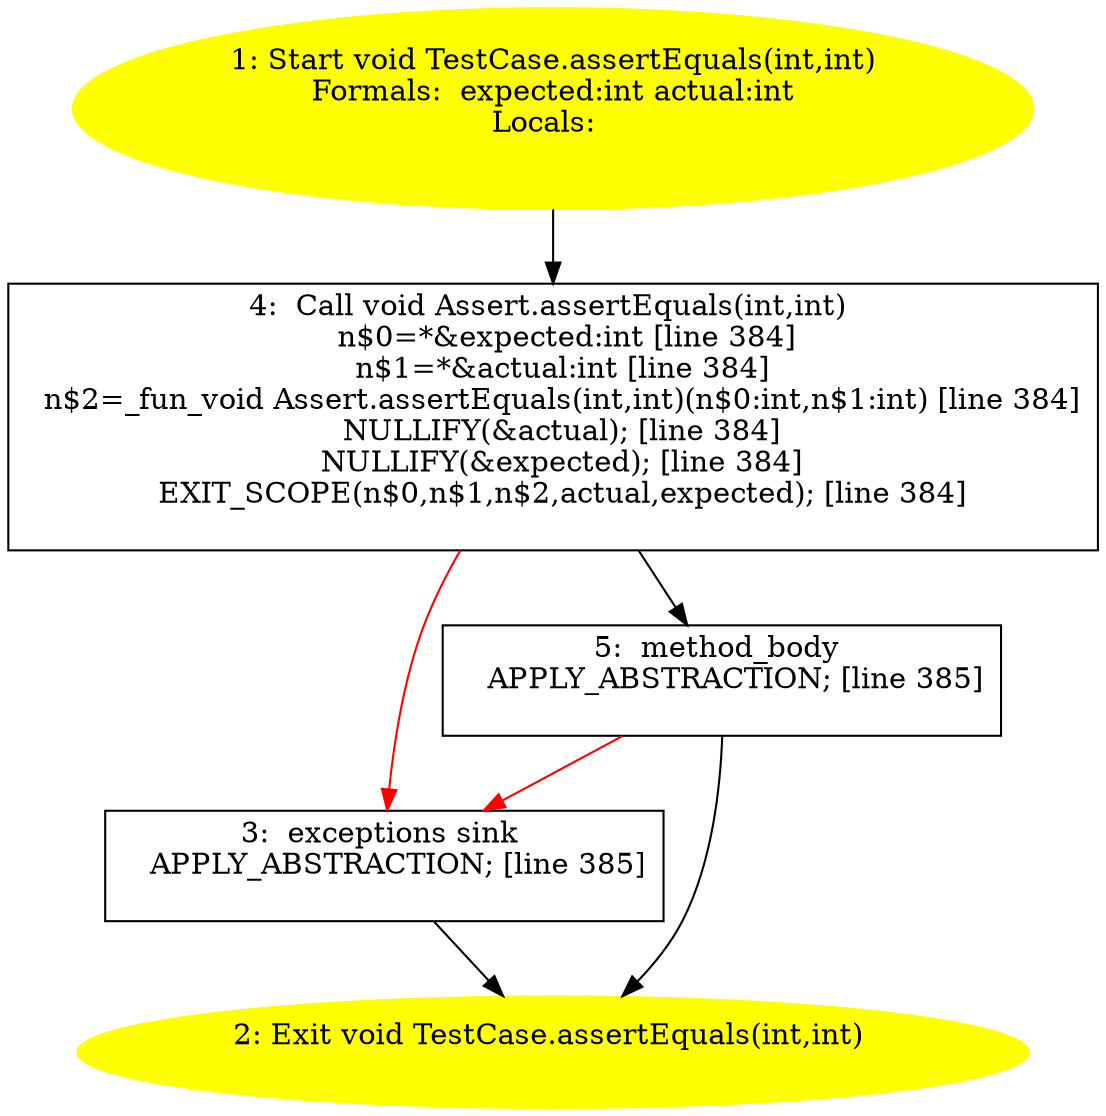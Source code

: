 /* @generated */
digraph cfg {
"junit.framework.TestCase.assertEquals(int,int):void.835d2b25855c11f55eaee824e3ebc958_1" [label="1: Start void TestCase.assertEquals(int,int)\nFormals:  expected:int actual:int\nLocals:  \n  " color=yellow style=filled]
	

	 "junit.framework.TestCase.assertEquals(int,int):void.835d2b25855c11f55eaee824e3ebc958_1" -> "junit.framework.TestCase.assertEquals(int,int):void.835d2b25855c11f55eaee824e3ebc958_4" ;
"junit.framework.TestCase.assertEquals(int,int):void.835d2b25855c11f55eaee824e3ebc958_2" [label="2: Exit void TestCase.assertEquals(int,int) \n  " color=yellow style=filled]
	

"junit.framework.TestCase.assertEquals(int,int):void.835d2b25855c11f55eaee824e3ebc958_3" [label="3:  exceptions sink \n   APPLY_ABSTRACTION; [line 385]\n " shape="box"]
	

	 "junit.framework.TestCase.assertEquals(int,int):void.835d2b25855c11f55eaee824e3ebc958_3" -> "junit.framework.TestCase.assertEquals(int,int):void.835d2b25855c11f55eaee824e3ebc958_2" ;
"junit.framework.TestCase.assertEquals(int,int):void.835d2b25855c11f55eaee824e3ebc958_4" [label="4:  Call void Assert.assertEquals(int,int) \n   n$0=*&expected:int [line 384]\n  n$1=*&actual:int [line 384]\n  n$2=_fun_void Assert.assertEquals(int,int)(n$0:int,n$1:int) [line 384]\n  NULLIFY(&actual); [line 384]\n  NULLIFY(&expected); [line 384]\n  EXIT_SCOPE(n$0,n$1,n$2,actual,expected); [line 384]\n " shape="box"]
	

	 "junit.framework.TestCase.assertEquals(int,int):void.835d2b25855c11f55eaee824e3ebc958_4" -> "junit.framework.TestCase.assertEquals(int,int):void.835d2b25855c11f55eaee824e3ebc958_5" ;
	 "junit.framework.TestCase.assertEquals(int,int):void.835d2b25855c11f55eaee824e3ebc958_4" -> "junit.framework.TestCase.assertEquals(int,int):void.835d2b25855c11f55eaee824e3ebc958_3" [color="red" ];
"junit.framework.TestCase.assertEquals(int,int):void.835d2b25855c11f55eaee824e3ebc958_5" [label="5:  method_body \n   APPLY_ABSTRACTION; [line 385]\n " shape="box"]
	

	 "junit.framework.TestCase.assertEquals(int,int):void.835d2b25855c11f55eaee824e3ebc958_5" -> "junit.framework.TestCase.assertEquals(int,int):void.835d2b25855c11f55eaee824e3ebc958_2" ;
	 "junit.framework.TestCase.assertEquals(int,int):void.835d2b25855c11f55eaee824e3ebc958_5" -> "junit.framework.TestCase.assertEquals(int,int):void.835d2b25855c11f55eaee824e3ebc958_3" [color="red" ];
}

